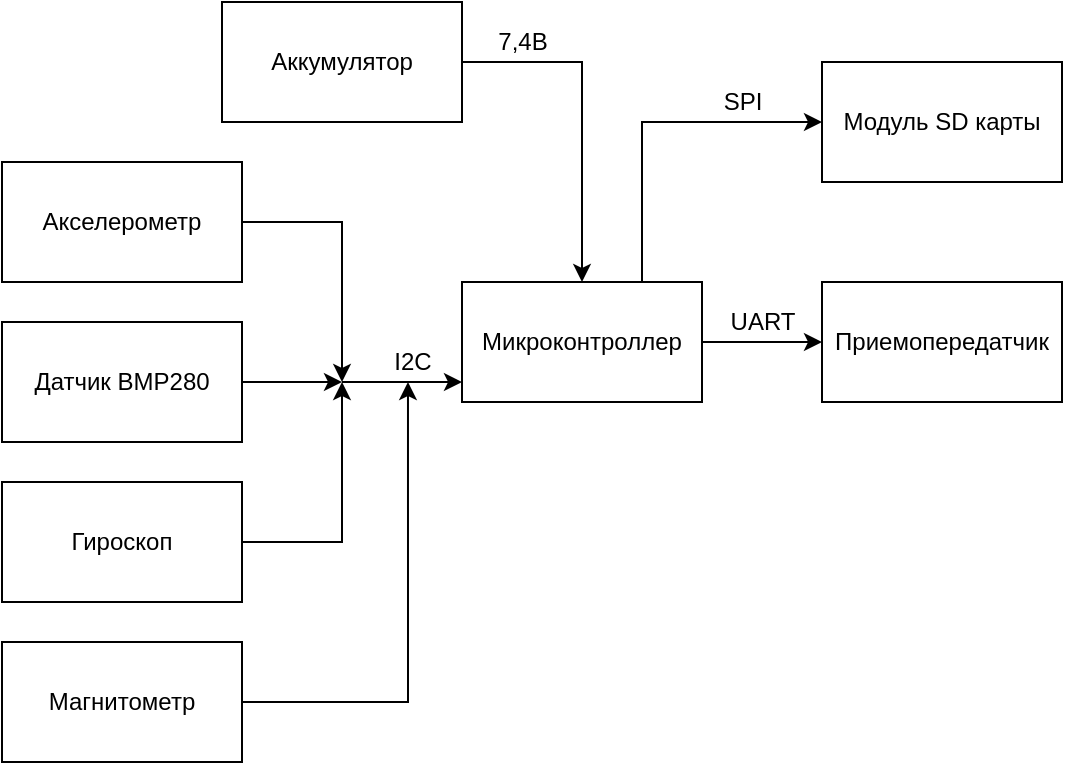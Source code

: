 <mxfile version="14.6.12" type="device"><diagram id="mCxCb8fTFI4i2b9Kiptf" name="Page-1"><mxGraphModel dx="1422" dy="794" grid="1" gridSize="10" guides="1" tooltips="1" connect="1" arrows="1" fold="1" page="1" pageScale="1" pageWidth="827" pageHeight="1169" math="0" shadow="0"><root><mxCell id="0"/><mxCell id="1" parent="0"/><mxCell id="awnV_eMB12cWSX6L42iQ-5" style="edgeStyle=none;rounded=0;orthogonalLoop=1;jettySize=auto;html=1;exitX=0.75;exitY=0;exitDx=0;exitDy=0;entryX=0;entryY=0.5;entryDx=0;entryDy=0;" edge="1" parent="1" source="awnV_eMB12cWSX6L42iQ-1" target="awnV_eMB12cWSX6L42iQ-3"><mxGeometry relative="1" as="geometry"><Array as="points"><mxPoint x="410" y="200"/></Array></mxGeometry></mxCell><mxCell id="awnV_eMB12cWSX6L42iQ-20" style="edgeStyle=none;rounded=0;orthogonalLoop=1;jettySize=auto;html=1;" edge="1" parent="1"><mxGeometry relative="1" as="geometry"><mxPoint x="320" y="330" as="targetPoint"/><mxPoint x="260" y="330" as="sourcePoint"/></mxGeometry></mxCell><mxCell id="awnV_eMB12cWSX6L42iQ-1" value="Микроконтроллер" style="rounded=0;whiteSpace=wrap;html=1;" vertex="1" parent="1"><mxGeometry x="320" y="280" width="120" height="60" as="geometry"/></mxCell><mxCell id="awnV_eMB12cWSX6L42iQ-4" style="rounded=0;orthogonalLoop=1;jettySize=auto;html=1;" edge="1" parent="1" source="awnV_eMB12cWSX6L42iQ-1" target="awnV_eMB12cWSX6L42iQ-2"><mxGeometry relative="1" as="geometry"/></mxCell><mxCell id="awnV_eMB12cWSX6L42iQ-2" value="Приемопередатчик" style="rounded=0;whiteSpace=wrap;html=1;" vertex="1" parent="1"><mxGeometry x="500" y="280" width="120" height="60" as="geometry"/></mxCell><mxCell id="awnV_eMB12cWSX6L42iQ-3" value="Модуль SD карты" style="rounded=0;whiteSpace=wrap;html=1;" vertex="1" parent="1"><mxGeometry x="500" y="170" width="120" height="60" as="geometry"/></mxCell><mxCell id="awnV_eMB12cWSX6L42iQ-7" value="UART" style="text;html=1;align=center;verticalAlign=middle;resizable=0;points=[];autosize=1;strokeColor=none;" vertex="1" parent="1"><mxGeometry x="445" y="290" width="50" height="20" as="geometry"/></mxCell><mxCell id="awnV_eMB12cWSX6L42iQ-8" value="SPI" style="text;html=1;align=center;verticalAlign=middle;resizable=0;points=[];autosize=1;strokeColor=none;" vertex="1" parent="1"><mxGeometry x="445" y="180" width="30" height="20" as="geometry"/></mxCell><mxCell id="awnV_eMB12cWSX6L42iQ-10" style="edgeStyle=none;rounded=0;orthogonalLoop=1;jettySize=auto;html=1;exitX=1;exitY=0.5;exitDx=0;exitDy=0;" edge="1" parent="1" source="awnV_eMB12cWSX6L42iQ-9" target="awnV_eMB12cWSX6L42iQ-1"><mxGeometry relative="1" as="geometry"><Array as="points"><mxPoint x="380" y="170"/></Array></mxGeometry></mxCell><mxCell id="awnV_eMB12cWSX6L42iQ-9" value="Аккумулятор" style="rounded=0;whiteSpace=wrap;html=1;" vertex="1" parent="1"><mxGeometry x="200" y="140" width="120" height="60" as="geometry"/></mxCell><mxCell id="awnV_eMB12cWSX6L42iQ-11" value="7,4В" style="text;html=1;align=center;verticalAlign=middle;resizable=0;points=[];autosize=1;strokeColor=none;" vertex="1" parent="1"><mxGeometry x="330" y="150" width="40" height="20" as="geometry"/></mxCell><mxCell id="awnV_eMB12cWSX6L42iQ-16" style="edgeStyle=none;rounded=0;orthogonalLoop=1;jettySize=auto;html=1;exitX=1;exitY=0.5;exitDx=0;exitDy=0;" edge="1" parent="1" source="awnV_eMB12cWSX6L42iQ-12"><mxGeometry relative="1" as="geometry"><mxPoint x="260" y="330" as="targetPoint"/><Array as="points"><mxPoint x="260" y="250"/></Array></mxGeometry></mxCell><mxCell id="awnV_eMB12cWSX6L42iQ-12" value="Акселерометр" style="rounded=0;whiteSpace=wrap;html=1;" vertex="1" parent="1"><mxGeometry x="90" y="220" width="120" height="60" as="geometry"/></mxCell><mxCell id="awnV_eMB12cWSX6L42iQ-17" style="edgeStyle=none;rounded=0;orthogonalLoop=1;jettySize=auto;html=1;exitX=1;exitY=0.5;exitDx=0;exitDy=0;" edge="1" parent="1" source="awnV_eMB12cWSX6L42iQ-13"><mxGeometry relative="1" as="geometry"><mxPoint x="260" y="330" as="targetPoint"/></mxGeometry></mxCell><mxCell id="awnV_eMB12cWSX6L42iQ-13" value="Датчик BMP280" style="rounded=0;whiteSpace=wrap;html=1;" vertex="1" parent="1"><mxGeometry x="90" y="300" width="120" height="60" as="geometry"/></mxCell><mxCell id="awnV_eMB12cWSX6L42iQ-18" style="edgeStyle=none;rounded=0;orthogonalLoop=1;jettySize=auto;html=1;exitX=1;exitY=0.5;exitDx=0;exitDy=0;" edge="1" parent="1" source="awnV_eMB12cWSX6L42iQ-14"><mxGeometry relative="1" as="geometry"><mxPoint x="260" y="330" as="targetPoint"/><Array as="points"><mxPoint x="260" y="410"/></Array></mxGeometry></mxCell><mxCell id="awnV_eMB12cWSX6L42iQ-14" value="Гироскоп" style="rounded=0;whiteSpace=wrap;html=1;" vertex="1" parent="1"><mxGeometry x="90" y="380" width="120" height="60" as="geometry"/></mxCell><mxCell id="awnV_eMB12cWSX6L42iQ-19" style="edgeStyle=none;rounded=0;orthogonalLoop=1;jettySize=auto;html=1;exitX=1;exitY=0.5;exitDx=0;exitDy=0;entryX=0.433;entryY=1;entryDx=0;entryDy=0;entryPerimeter=0;" edge="1" parent="1" source="awnV_eMB12cWSX6L42iQ-15" target="awnV_eMB12cWSX6L42iQ-21"><mxGeometry relative="1" as="geometry"><mxPoint x="260" y="330" as="targetPoint"/><Array as="points"><mxPoint x="293" y="490"/></Array></mxGeometry></mxCell><mxCell id="awnV_eMB12cWSX6L42iQ-15" value="Магнитометр" style="rounded=0;whiteSpace=wrap;html=1;" vertex="1" parent="1"><mxGeometry x="90" y="460" width="120" height="60" as="geometry"/></mxCell><mxCell id="awnV_eMB12cWSX6L42iQ-21" value="I2C" style="text;html=1;align=center;verticalAlign=middle;resizable=0;points=[];autosize=1;strokeColor=none;" vertex="1" parent="1"><mxGeometry x="280" y="310" width="30" height="20" as="geometry"/></mxCell></root></mxGraphModel></diagram></mxfile>